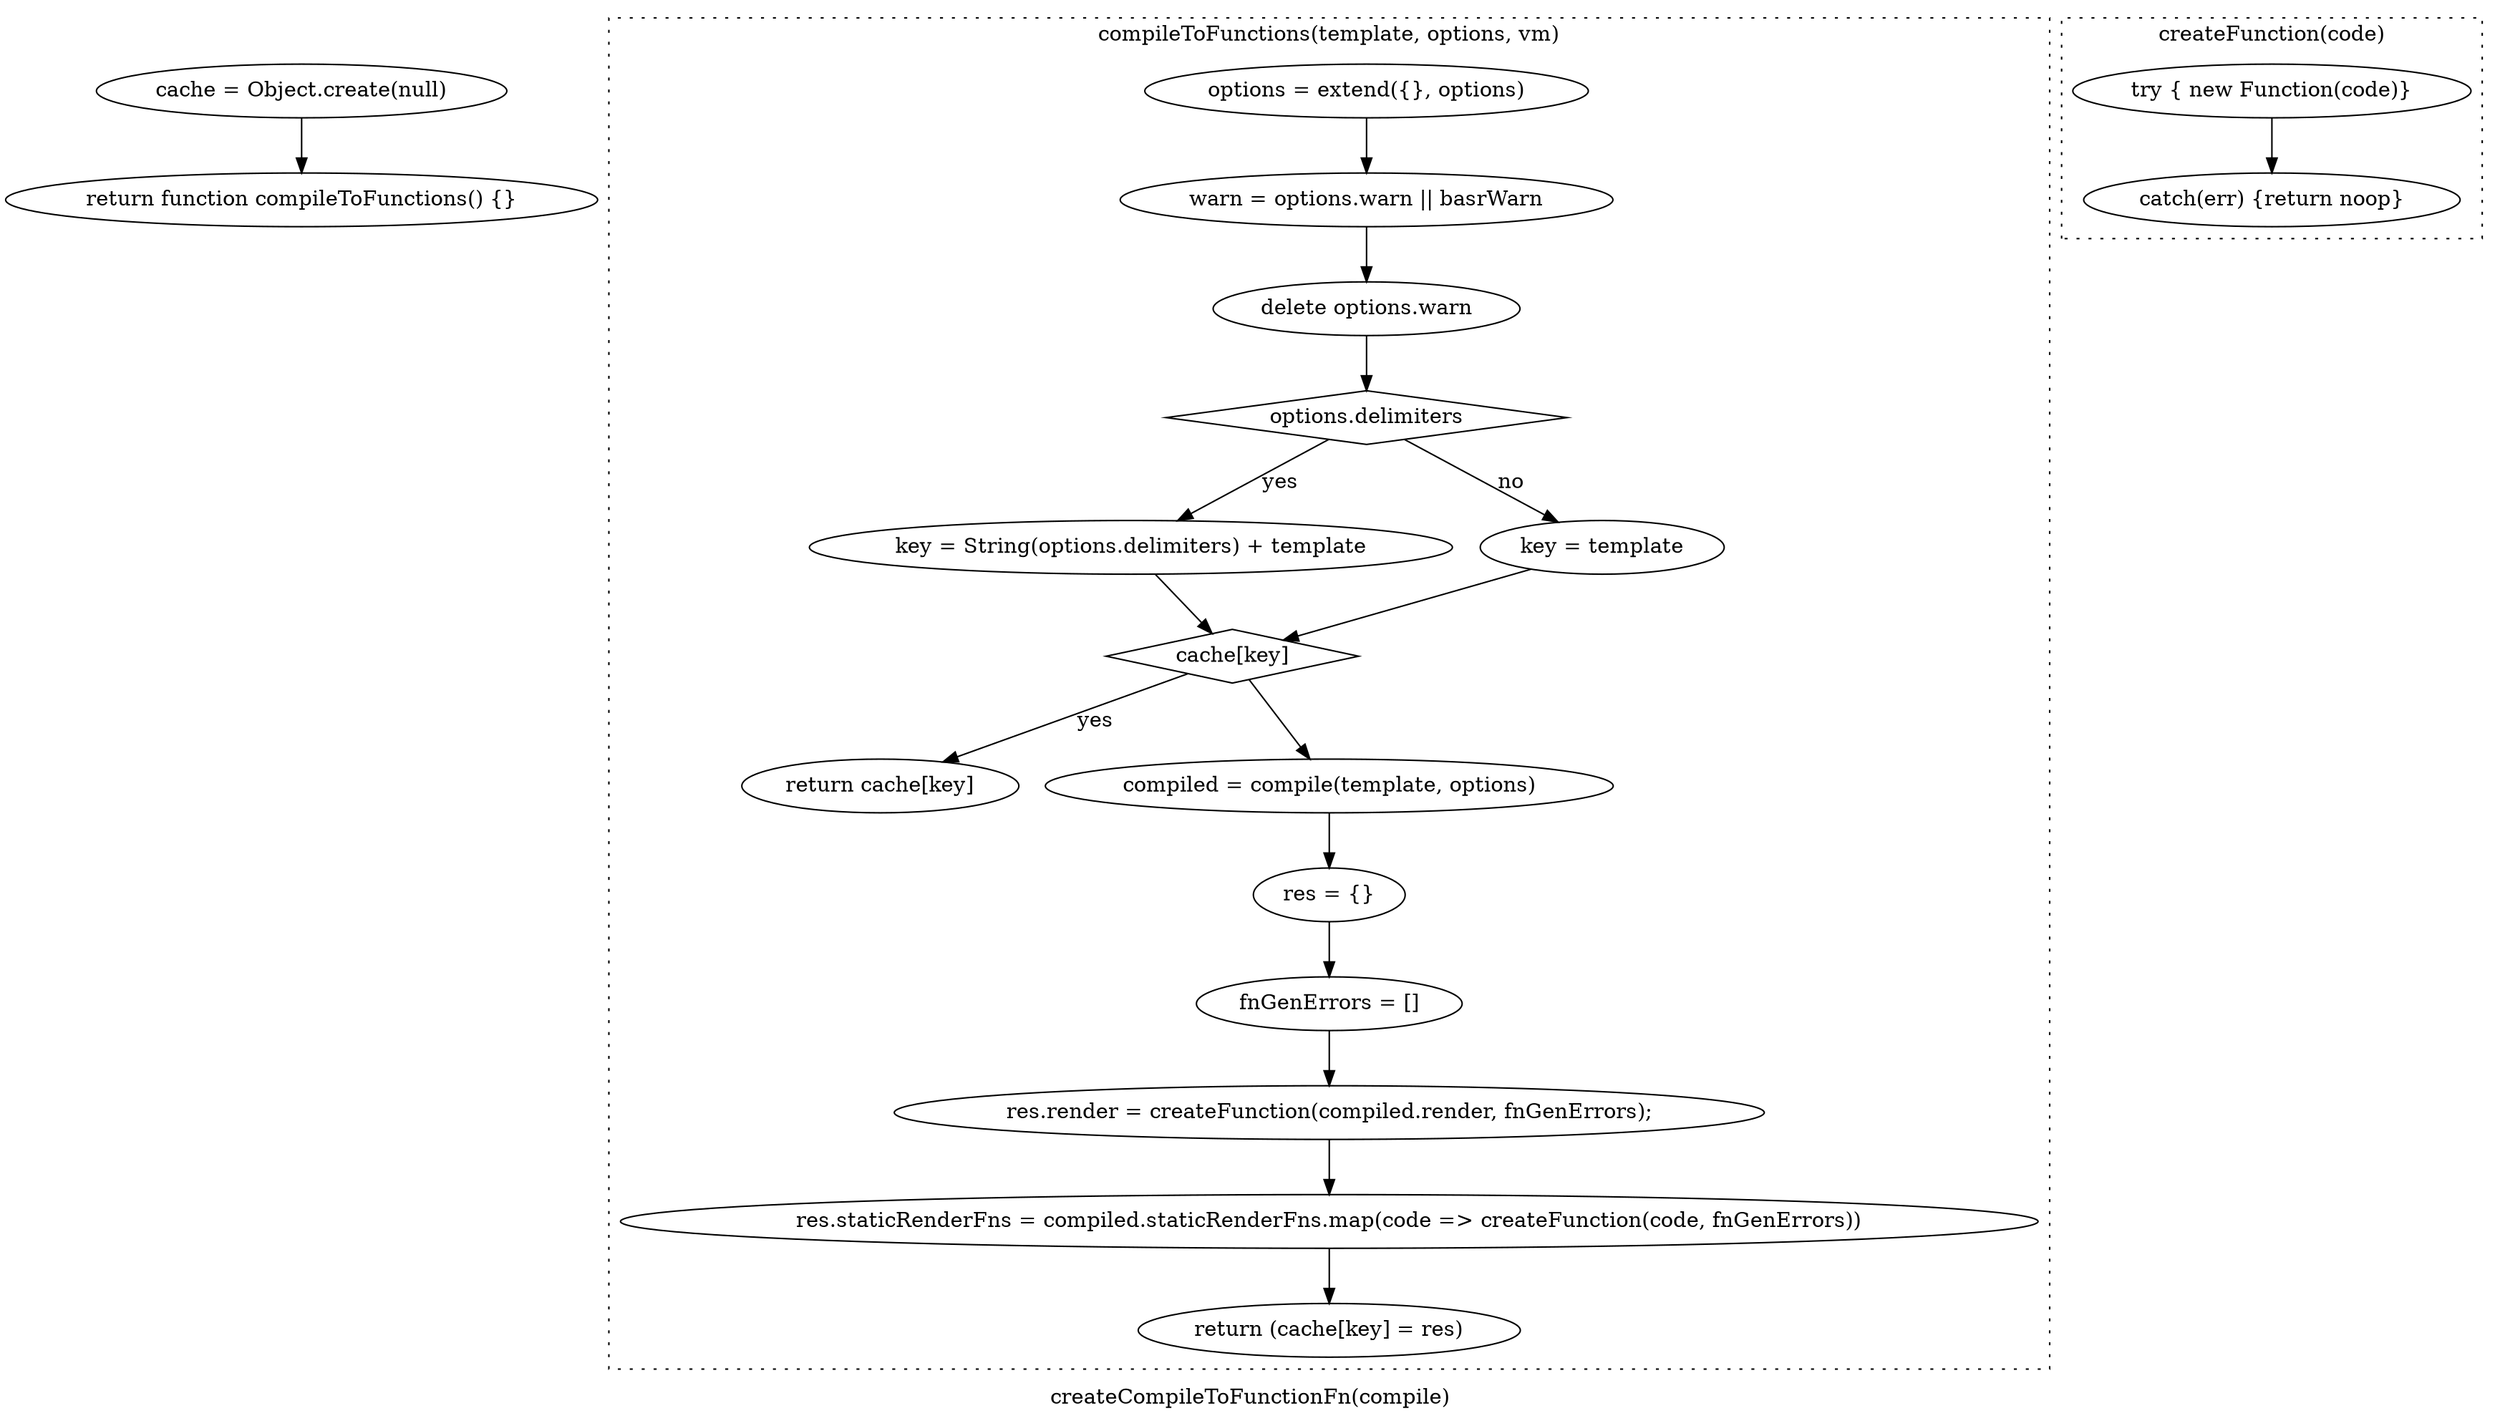 digraph G {
    label="createCompileToFunctionFn(compile)"

    getCache [
        label="cache = Object.create(null)"
    ]

    returnFn [
        label="return function compileToFunctions() {}"
    ]
    getCache -> returnFn

    subgraph cluster_compileToFunctions {
        graph[style=dotted]
        label="compileToFunctions(template, options, vm)"
        getOptions [
            label="options = extend({}, options)"
        ]

        getWarn [
            label="warn = options.warn || basrWarn"
        ]
        getOptions -> getWarn
        deleteWarn [
            label="delete options.warn"
        ]
        getWarn -> deleteWarn

        optionsDelimiters [
            label="options.delimiters"
            shape=diamond
        ]

        deleteWarn -> optionsDelimiters
        setKey0 [
            label="key = String(options.delimiters) + template"
        ]
        optionsDelimiters -> setKey0 [label="yes"]
        setKey1 [
            label="key = template"
        ]
        optionsDelimiters -> setKey1 [label="no"]
        checkCache [
            label="cache[key]"
            shape=diamond
        ]

        setKey0 -> checkCache
        setKey1 -> checkCache

        returnCache [
            label="return cache[key]"
        ]
        checkCache -> returnCache [label="yes"]

        getCompiled [
            label="compiled = compile(template, options)"
        ]
        checkCache -> getCompiled
        getRes [
            label="res = {}"
        ]
        getCompiled -> getRes
        fnGenErrors [
            label="fnGenErrors = []"
        ]
        getRes -> fnGenErrors

        setRender [
            label="res.render = createFunction(compiled.render, fnGenErrors);"
        ]
        fnGenErrors -> setRender
        setStaticRenderFns [
            label="res.staticRenderFns = compiled.staticRenderFns.map(code => createFunction(code, fnGenErrors))"
        ]
        setRender -> setStaticRenderFns

        returnRes [
            label="return (cache[key] = res)"
        ]
        setStaticRenderFns -> returnRes
    }

    subgraph cluster_createFunc {
        graph[style=dotted]
        label="createFunction(code)"

        try [
            label="try { new Function(code)}"
        ]

        catch [
            label="catch(err) {return noop}"
        ]
        try -> catch
    }
}